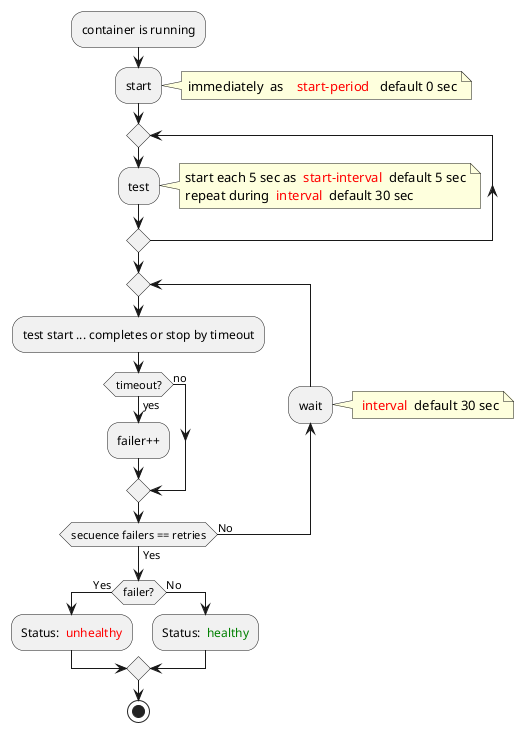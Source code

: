 ﻿@startuml
@startuml
:container is running;
:start;
note right
immediately  as  <color: red>  start-period <color: black>  default 0 sec
end note
repeat
:test;
 note right
 start each 5 sec as <color: red> start-interval <color:black> default 5 sec
 repeat during <color: red> interval <color:black> default 30 sec
end note
repeat while


repeat
  :test start ... completes or stop by timeout;
    if (timeout?) then (yes)
   :failer++;
   
     else (no)
  endif;
backward :wait;
note right
<color : red> interval<color : black>  default 30 sec
end note
repeat while (secuence failers == retries) is (No) not (Yes)
if (failer?) then (Yes)
 :Status: <color : red> unhealthy;
 
else  (No)
:Status: <color : green> healthy;
endif

stop


@enduml